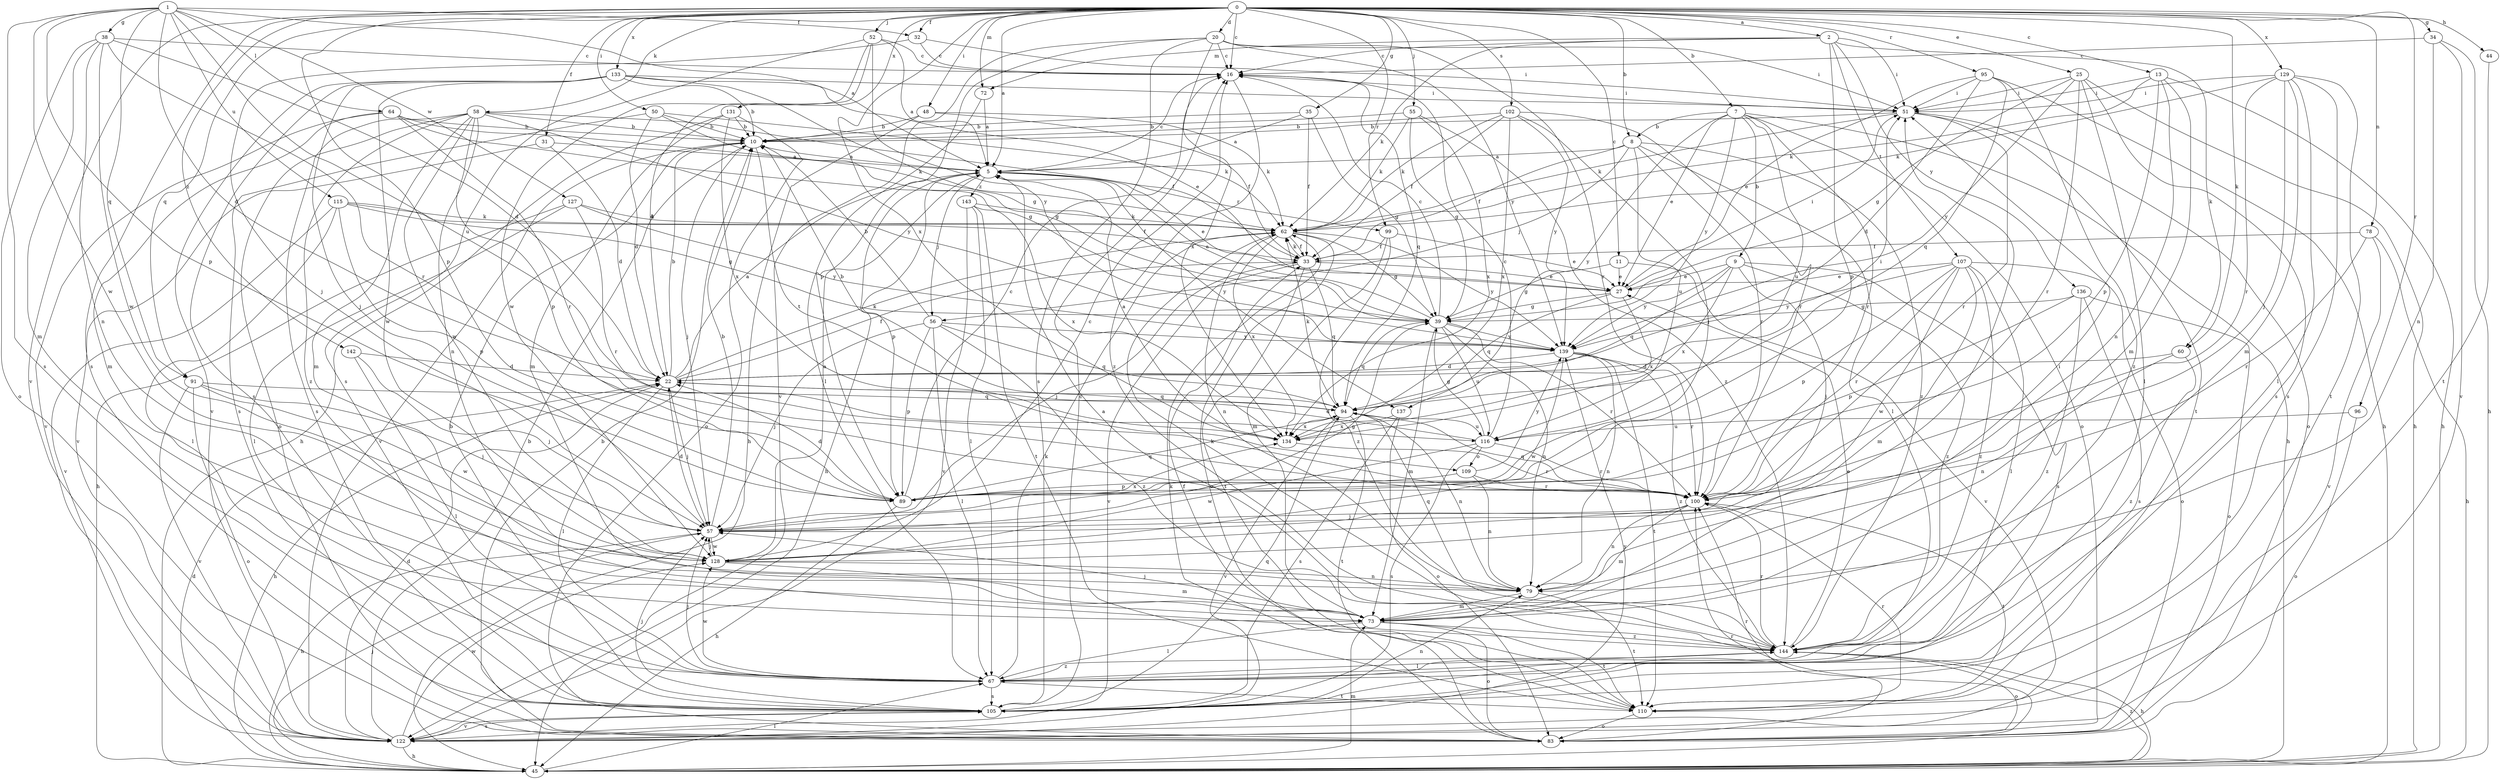 strict digraph  {
0;
1;
2;
5;
7;
8;
9;
10;
11;
13;
16;
20;
22;
25;
27;
31;
32;
33;
34;
35;
38;
39;
44;
45;
48;
50;
51;
52;
55;
56;
57;
58;
60;
62;
64;
67;
72;
73;
78;
79;
83;
89;
91;
94;
95;
96;
99;
100;
102;
105;
107;
109;
110;
115;
116;
122;
127;
128;
129;
131;
133;
134;
136;
137;
139;
142;
143;
144;
0 -> 2  [label=a];
0 -> 5  [label=a];
0 -> 7  [label=b];
0 -> 8  [label=b];
0 -> 11  [label=c];
0 -> 13  [label=c];
0 -> 16  [label=c];
0 -> 20  [label=d];
0 -> 25  [label=e];
0 -> 31  [label=f];
0 -> 32  [label=f];
0 -> 34  [label=g];
0 -> 35  [label=g];
0 -> 44  [label=h];
0 -> 48  [label=i];
0 -> 50  [label=i];
0 -> 52  [label=j];
0 -> 55  [label=j];
0 -> 58  [label=k];
0 -> 60  [label=k];
0 -> 72  [label=m];
0 -> 78  [label=n];
0 -> 89  [label=p];
0 -> 91  [label=q];
0 -> 95  [label=r];
0 -> 96  [label=r];
0 -> 99  [label=r];
0 -> 102  [label=s];
0 -> 105  [label=s];
0 -> 122  [label=v];
0 -> 129  [label=x];
0 -> 131  [label=x];
0 -> 133  [label=x];
0 -> 134  [label=x];
0 -> 142  [label=z];
1 -> 5  [label=a];
1 -> 22  [label=d];
1 -> 32  [label=f];
1 -> 38  [label=g];
1 -> 64  [label=l];
1 -> 89  [label=p];
1 -> 91  [label=q];
1 -> 105  [label=s];
1 -> 115  [label=u];
1 -> 116  [label=u];
1 -> 127  [label=w];
1 -> 128  [label=w];
2 -> 16  [label=c];
2 -> 51  [label=i];
2 -> 60  [label=k];
2 -> 62  [label=k];
2 -> 72  [label=m];
2 -> 89  [label=p];
2 -> 107  [label=t];
2 -> 136  [label=y];
5 -> 16  [label=c];
5 -> 27  [label=e];
5 -> 45  [label=h];
5 -> 56  [label=j];
5 -> 89  [label=p];
5 -> 99  [label=r];
5 -> 137  [label=y];
5 -> 143  [label=z];
7 -> 8  [label=b];
7 -> 9  [label=b];
7 -> 27  [label=e];
7 -> 45  [label=h];
7 -> 83  [label=o];
7 -> 100  [label=r];
7 -> 116  [label=u];
7 -> 137  [label=y];
7 -> 139  [label=y];
8 -> 5  [label=a];
8 -> 33  [label=f];
8 -> 56  [label=j];
8 -> 67  [label=l];
8 -> 100  [label=r];
8 -> 116  [label=u];
8 -> 144  [label=z];
9 -> 27  [label=e];
9 -> 57  [label=j];
9 -> 94  [label=q];
9 -> 105  [label=s];
9 -> 134  [label=x];
9 -> 139  [label=y];
9 -> 144  [label=z];
10 -> 5  [label=a];
10 -> 57  [label=j];
10 -> 109  [label=t];
10 -> 122  [label=v];
11 -> 27  [label=e];
11 -> 39  [label=g];
11 -> 122  [label=v];
13 -> 45  [label=h];
13 -> 51  [label=i];
13 -> 62  [label=k];
13 -> 73  [label=m];
13 -> 79  [label=n];
13 -> 89  [label=p];
16 -> 51  [label=i];
16 -> 94  [label=q];
16 -> 144  [label=z];
20 -> 16  [label=c];
20 -> 51  [label=i];
20 -> 89  [label=p];
20 -> 100  [label=r];
20 -> 105  [label=s];
20 -> 122  [label=v];
20 -> 134  [label=x];
20 -> 139  [label=y];
22 -> 5  [label=a];
22 -> 10  [label=b];
22 -> 33  [label=f];
22 -> 45  [label=h];
22 -> 57  [label=j];
22 -> 62  [label=k];
22 -> 67  [label=l];
22 -> 94  [label=q];
25 -> 39  [label=g];
25 -> 45  [label=h];
25 -> 51  [label=i];
25 -> 67  [label=l];
25 -> 100  [label=r];
25 -> 105  [label=s];
25 -> 139  [label=y];
27 -> 39  [label=g];
27 -> 51  [label=i];
27 -> 94  [label=q];
27 -> 134  [label=x];
31 -> 5  [label=a];
31 -> 22  [label=d];
31 -> 122  [label=v];
32 -> 16  [label=c];
32 -> 51  [label=i];
32 -> 57  [label=j];
33 -> 27  [label=e];
33 -> 57  [label=j];
33 -> 62  [label=k];
33 -> 94  [label=q];
33 -> 110  [label=t];
33 -> 122  [label=v];
34 -> 16  [label=c];
34 -> 45  [label=h];
34 -> 79  [label=n];
34 -> 122  [label=v];
35 -> 5  [label=a];
35 -> 10  [label=b];
35 -> 33  [label=f];
35 -> 39  [label=g];
38 -> 16  [label=c];
38 -> 22  [label=d];
38 -> 73  [label=m];
38 -> 79  [label=n];
38 -> 83  [label=o];
38 -> 100  [label=r];
38 -> 128  [label=w];
39 -> 5  [label=a];
39 -> 16  [label=c];
39 -> 73  [label=m];
39 -> 79  [label=n];
39 -> 94  [label=q];
39 -> 100  [label=r];
39 -> 116  [label=u];
39 -> 139  [label=y];
44 -> 110  [label=t];
45 -> 22  [label=d];
45 -> 57  [label=j];
45 -> 67  [label=l];
45 -> 73  [label=m];
45 -> 100  [label=r];
45 -> 144  [label=z];
48 -> 10  [label=b];
48 -> 33  [label=f];
48 -> 45  [label=h];
48 -> 62  [label=k];
50 -> 10  [label=b];
50 -> 22  [label=d];
50 -> 39  [label=g];
50 -> 62  [label=k];
50 -> 105  [label=s];
51 -> 10  [label=b];
51 -> 62  [label=k];
51 -> 83  [label=o];
51 -> 100  [label=r];
51 -> 110  [label=t];
52 -> 5  [label=a];
52 -> 16  [label=c];
52 -> 22  [label=d];
52 -> 105  [label=s];
52 -> 128  [label=w];
52 -> 139  [label=y];
55 -> 10  [label=b];
55 -> 39  [label=g];
55 -> 62  [label=k];
55 -> 134  [label=x];
55 -> 144  [label=z];
56 -> 10  [label=b];
56 -> 57  [label=j];
56 -> 67  [label=l];
56 -> 89  [label=p];
56 -> 94  [label=q];
56 -> 139  [label=y];
56 -> 144  [label=z];
57 -> 10  [label=b];
57 -> 22  [label=d];
57 -> 39  [label=g];
57 -> 45  [label=h];
57 -> 128  [label=w];
57 -> 134  [label=x];
58 -> 10  [label=b];
58 -> 33  [label=f];
58 -> 73  [label=m];
58 -> 79  [label=n];
58 -> 83  [label=o];
58 -> 89  [label=p];
58 -> 105  [label=s];
58 -> 128  [label=w];
58 -> 139  [label=y];
58 -> 144  [label=z];
60 -> 22  [label=d];
60 -> 79  [label=n];
60 -> 144  [label=z];
62 -> 33  [label=f];
62 -> 39  [label=g];
62 -> 79  [label=n];
62 -> 83  [label=o];
62 -> 134  [label=x];
62 -> 139  [label=y];
64 -> 10  [label=b];
64 -> 39  [label=g];
64 -> 62  [label=k];
64 -> 73  [label=m];
64 -> 100  [label=r];
64 -> 122  [label=v];
67 -> 57  [label=j];
67 -> 62  [label=k];
67 -> 105  [label=s];
67 -> 110  [label=t];
67 -> 128  [label=w];
67 -> 144  [label=z];
72 -> 5  [label=a];
72 -> 67  [label=l];
73 -> 51  [label=i];
73 -> 57  [label=j];
73 -> 67  [label=l];
73 -> 83  [label=o];
73 -> 110  [label=t];
73 -> 144  [label=z];
78 -> 33  [label=f];
78 -> 45  [label=h];
78 -> 100  [label=r];
78 -> 122  [label=v];
79 -> 73  [label=m];
79 -> 94  [label=q];
79 -> 110  [label=t];
83 -> 10  [label=b];
83 -> 62  [label=k];
83 -> 100  [label=r];
89 -> 16  [label=c];
89 -> 22  [label=d];
89 -> 45  [label=h];
89 -> 94  [label=q];
91 -> 57  [label=j];
91 -> 83  [label=o];
91 -> 94  [label=q];
91 -> 122  [label=v];
91 -> 128  [label=w];
94 -> 10  [label=b];
94 -> 51  [label=i];
94 -> 62  [label=k];
94 -> 79  [label=n];
94 -> 110  [label=t];
94 -> 116  [label=u];
94 -> 122  [label=v];
94 -> 134  [label=x];
95 -> 22  [label=d];
95 -> 27  [label=e];
95 -> 45  [label=h];
95 -> 51  [label=i];
95 -> 94  [label=q];
95 -> 144  [label=z];
96 -> 83  [label=o];
96 -> 116  [label=u];
99 -> 27  [label=e];
99 -> 33  [label=f];
99 -> 73  [label=m];
99 -> 144  [label=z];
100 -> 57  [label=j];
100 -> 73  [label=m];
100 -> 79  [label=n];
100 -> 94  [label=q];
100 -> 110  [label=t];
102 -> 10  [label=b];
102 -> 33  [label=f];
102 -> 57  [label=j];
102 -> 62  [label=k];
102 -> 100  [label=r];
102 -> 134  [label=x];
102 -> 139  [label=y];
105 -> 10  [label=b];
105 -> 16  [label=c];
105 -> 57  [label=j];
105 -> 79  [label=n];
105 -> 94  [label=q];
105 -> 122  [label=v];
107 -> 27  [label=e];
107 -> 67  [label=l];
107 -> 73  [label=m];
107 -> 83  [label=o];
107 -> 89  [label=p];
107 -> 100  [label=r];
107 -> 128  [label=w];
107 -> 139  [label=y];
107 -> 144  [label=z];
109 -> 79  [label=n];
109 -> 89  [label=p];
109 -> 100  [label=r];
109 -> 139  [label=y];
110 -> 33  [label=f];
110 -> 83  [label=o];
110 -> 100  [label=r];
115 -> 33  [label=f];
115 -> 39  [label=g];
115 -> 62  [label=k];
115 -> 67  [label=l];
115 -> 89  [label=p];
115 -> 122  [label=v];
116 -> 16  [label=c];
116 -> 22  [label=d];
116 -> 39  [label=g];
116 -> 100  [label=r];
116 -> 105  [label=s];
116 -> 128  [label=w];
116 -> 109  [label=o];
122 -> 10  [label=b];
122 -> 22  [label=d];
122 -> 45  [label=h];
122 -> 105  [label=s];
122 -> 128  [label=w];
122 -> 139  [label=y];
127 -> 45  [label=h];
127 -> 62  [label=k];
127 -> 67  [label=l];
127 -> 100  [label=r];
127 -> 139  [label=y];
128 -> 5  [label=a];
128 -> 16  [label=c];
128 -> 51  [label=i];
128 -> 57  [label=j];
128 -> 73  [label=m];
128 -> 79  [label=n];
129 -> 51  [label=i];
129 -> 57  [label=j];
129 -> 62  [label=k];
129 -> 67  [label=l];
129 -> 73  [label=m];
129 -> 100  [label=r];
129 -> 105  [label=s];
129 -> 110  [label=t];
131 -> 10  [label=b];
131 -> 45  [label=h];
131 -> 73  [label=m];
131 -> 83  [label=o];
131 -> 134  [label=x];
133 -> 10  [label=b];
133 -> 27  [label=e];
133 -> 39  [label=g];
133 -> 51  [label=i];
133 -> 57  [label=j];
133 -> 105  [label=s];
133 -> 122  [label=v];
133 -> 128  [label=w];
134 -> 5  [label=a];
134 -> 100  [label=r];
136 -> 39  [label=g];
136 -> 83  [label=o];
136 -> 89  [label=p];
136 -> 105  [label=s];
136 -> 144  [label=z];
137 -> 83  [label=o];
137 -> 105  [label=s];
137 -> 134  [label=x];
139 -> 22  [label=d];
139 -> 79  [label=n];
139 -> 100  [label=r];
139 -> 110  [label=t];
139 -> 128  [label=w];
139 -> 144  [label=z];
142 -> 22  [label=d];
142 -> 57  [label=j];
142 -> 67  [label=l];
143 -> 62  [label=k];
143 -> 67  [label=l];
143 -> 110  [label=t];
143 -> 122  [label=v];
143 -> 134  [label=x];
144 -> 5  [label=a];
144 -> 27  [label=e];
144 -> 45  [label=h];
144 -> 62  [label=k];
144 -> 67  [label=l];
144 -> 83  [label=o];
144 -> 100  [label=r];
}
